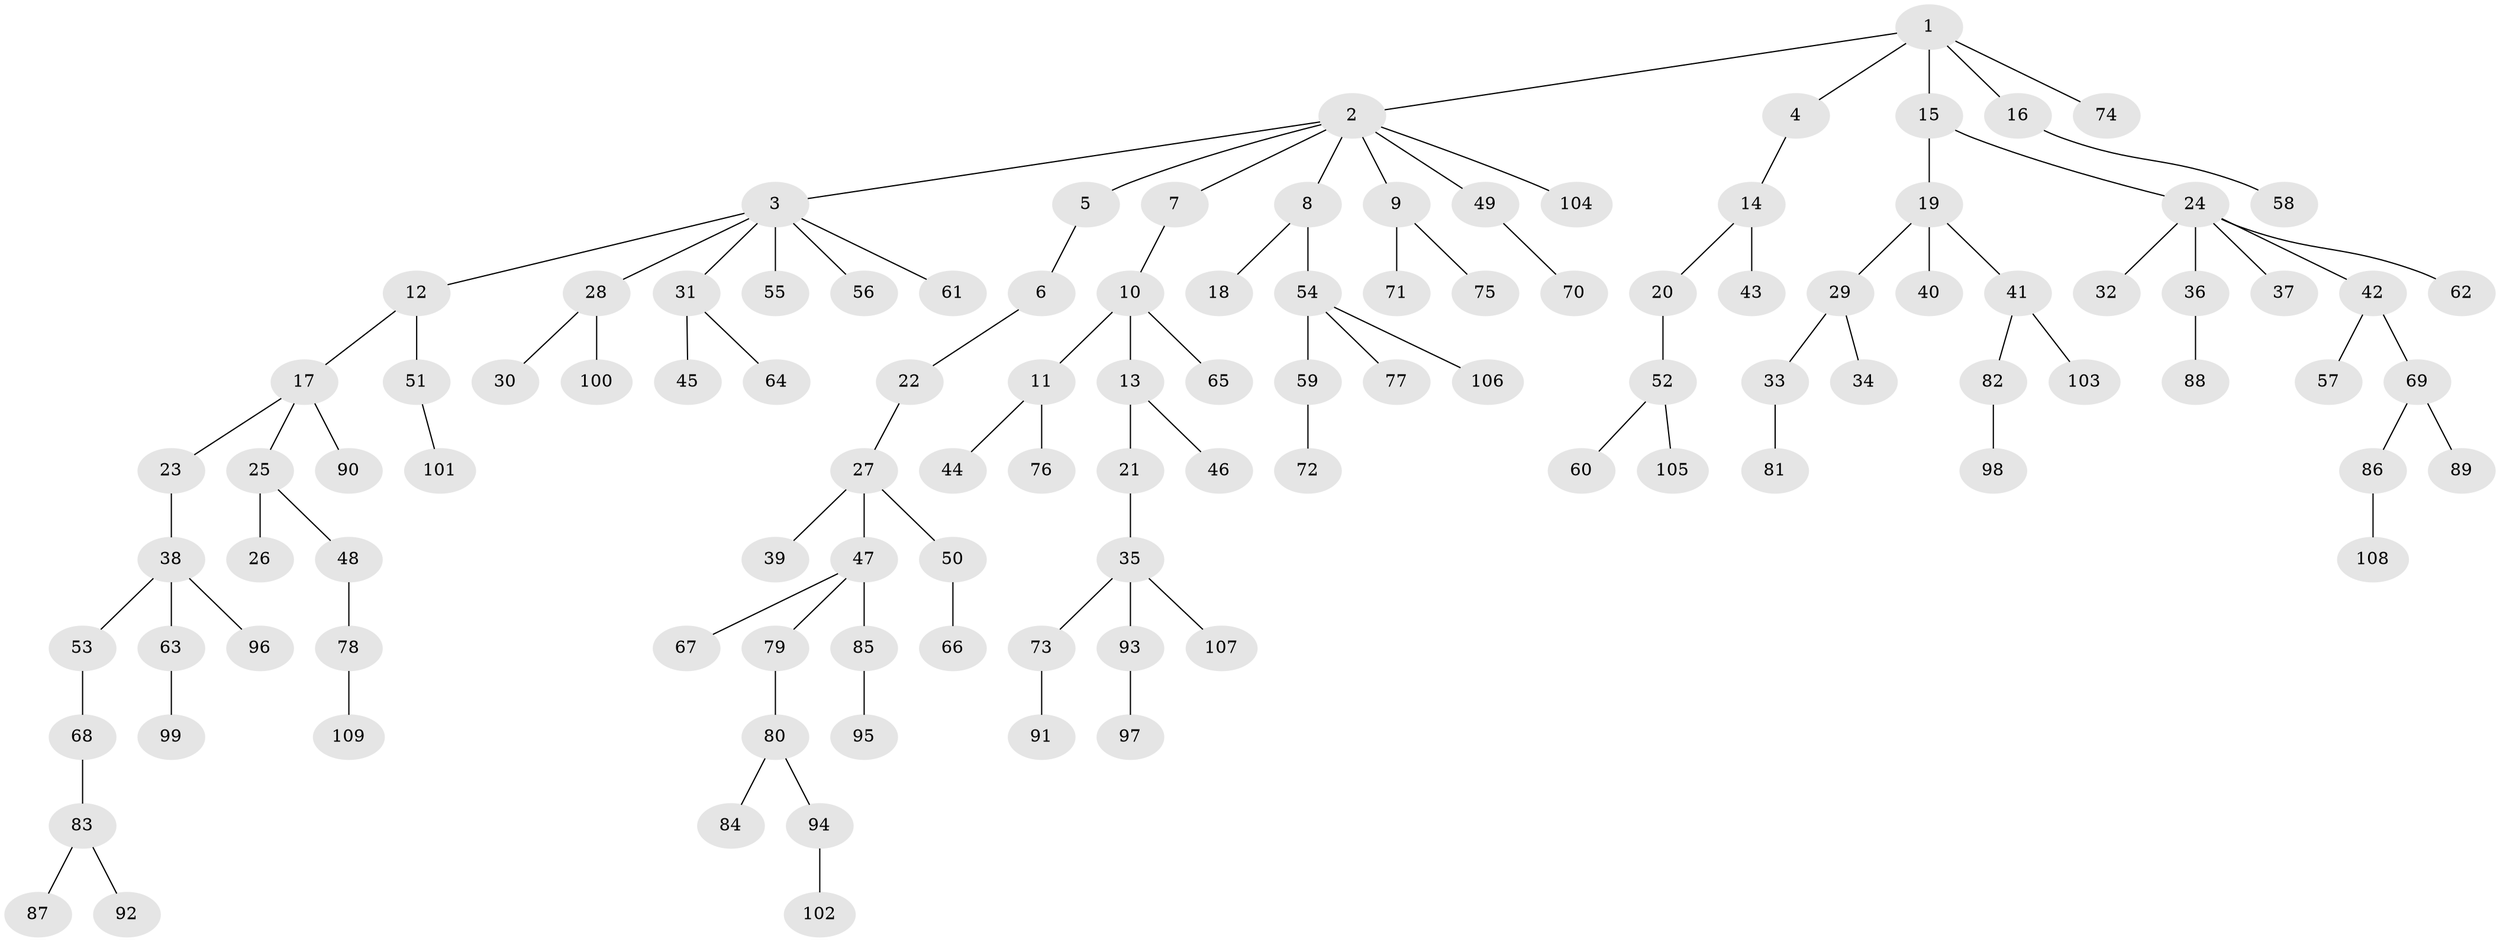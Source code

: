 // coarse degree distribution, {6: 0.027777777777777776, 7: 0.013888888888888888, 8: 0.013888888888888888, 2: 0.25, 5: 0.013888888888888888, 1: 0.5416666666666666, 4: 0.06944444444444445, 3: 0.06944444444444445}
// Generated by graph-tools (version 1.1) at 2025/52/02/27/25 19:52:12]
// undirected, 109 vertices, 108 edges
graph export_dot {
graph [start="1"]
  node [color=gray90,style=filled];
  1;
  2;
  3;
  4;
  5;
  6;
  7;
  8;
  9;
  10;
  11;
  12;
  13;
  14;
  15;
  16;
  17;
  18;
  19;
  20;
  21;
  22;
  23;
  24;
  25;
  26;
  27;
  28;
  29;
  30;
  31;
  32;
  33;
  34;
  35;
  36;
  37;
  38;
  39;
  40;
  41;
  42;
  43;
  44;
  45;
  46;
  47;
  48;
  49;
  50;
  51;
  52;
  53;
  54;
  55;
  56;
  57;
  58;
  59;
  60;
  61;
  62;
  63;
  64;
  65;
  66;
  67;
  68;
  69;
  70;
  71;
  72;
  73;
  74;
  75;
  76;
  77;
  78;
  79;
  80;
  81;
  82;
  83;
  84;
  85;
  86;
  87;
  88;
  89;
  90;
  91;
  92;
  93;
  94;
  95;
  96;
  97;
  98;
  99;
  100;
  101;
  102;
  103;
  104;
  105;
  106;
  107;
  108;
  109;
  1 -- 2;
  1 -- 4;
  1 -- 15;
  1 -- 16;
  1 -- 74;
  2 -- 3;
  2 -- 5;
  2 -- 7;
  2 -- 8;
  2 -- 9;
  2 -- 49;
  2 -- 104;
  3 -- 12;
  3 -- 28;
  3 -- 31;
  3 -- 55;
  3 -- 56;
  3 -- 61;
  4 -- 14;
  5 -- 6;
  6 -- 22;
  7 -- 10;
  8 -- 18;
  8 -- 54;
  9 -- 71;
  9 -- 75;
  10 -- 11;
  10 -- 13;
  10 -- 65;
  11 -- 44;
  11 -- 76;
  12 -- 17;
  12 -- 51;
  13 -- 21;
  13 -- 46;
  14 -- 20;
  14 -- 43;
  15 -- 19;
  15 -- 24;
  16 -- 58;
  17 -- 23;
  17 -- 25;
  17 -- 90;
  19 -- 29;
  19 -- 40;
  19 -- 41;
  20 -- 52;
  21 -- 35;
  22 -- 27;
  23 -- 38;
  24 -- 32;
  24 -- 36;
  24 -- 37;
  24 -- 42;
  24 -- 62;
  25 -- 26;
  25 -- 48;
  27 -- 39;
  27 -- 47;
  27 -- 50;
  28 -- 30;
  28 -- 100;
  29 -- 33;
  29 -- 34;
  31 -- 45;
  31 -- 64;
  33 -- 81;
  35 -- 73;
  35 -- 93;
  35 -- 107;
  36 -- 88;
  38 -- 53;
  38 -- 63;
  38 -- 96;
  41 -- 82;
  41 -- 103;
  42 -- 57;
  42 -- 69;
  47 -- 67;
  47 -- 79;
  47 -- 85;
  48 -- 78;
  49 -- 70;
  50 -- 66;
  51 -- 101;
  52 -- 60;
  52 -- 105;
  53 -- 68;
  54 -- 59;
  54 -- 77;
  54 -- 106;
  59 -- 72;
  63 -- 99;
  68 -- 83;
  69 -- 86;
  69 -- 89;
  73 -- 91;
  78 -- 109;
  79 -- 80;
  80 -- 84;
  80 -- 94;
  82 -- 98;
  83 -- 87;
  83 -- 92;
  85 -- 95;
  86 -- 108;
  93 -- 97;
  94 -- 102;
}
